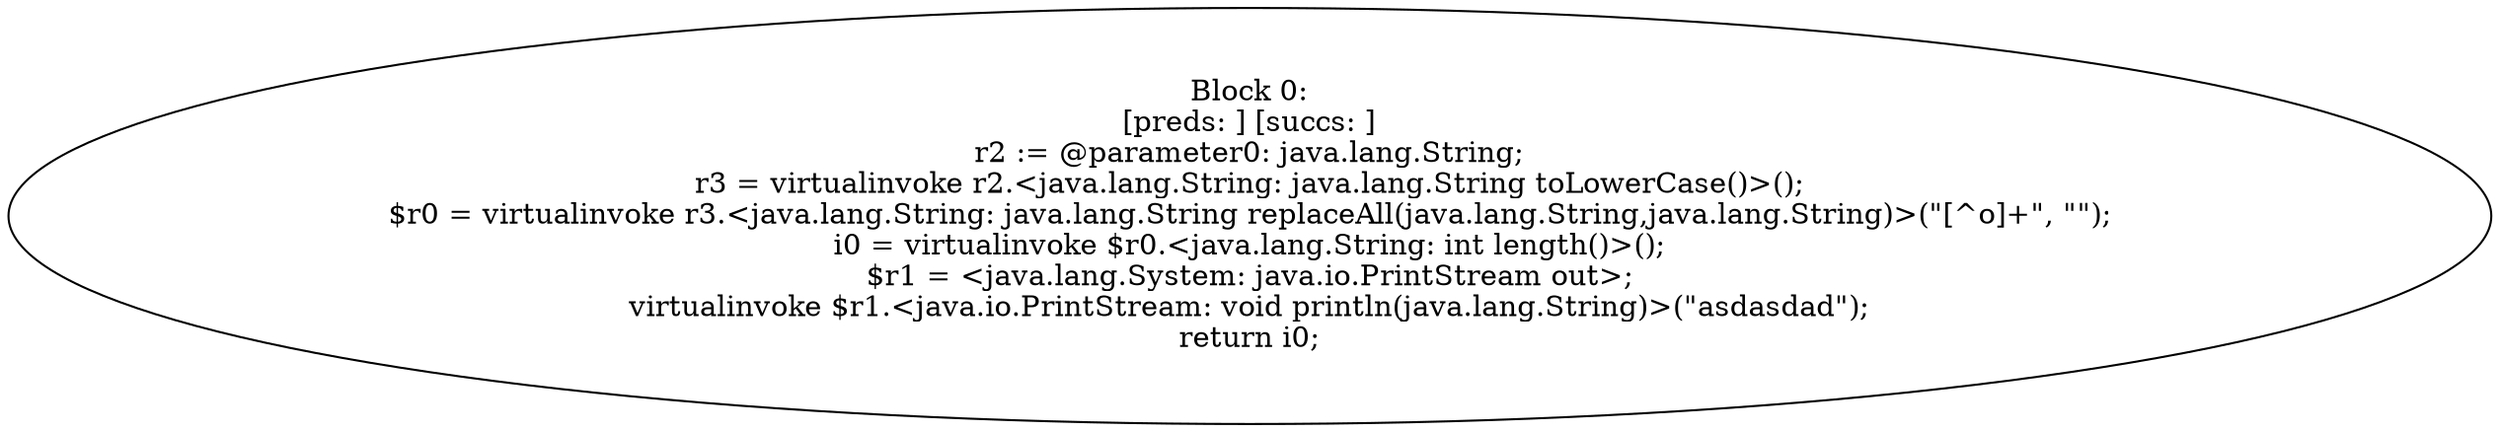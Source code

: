 digraph "unitGraph" {
    "Block 0:
[preds: ] [succs: ]
r2 := @parameter0: java.lang.String;
r3 = virtualinvoke r2.<java.lang.String: java.lang.String toLowerCase()>();
$r0 = virtualinvoke r3.<java.lang.String: java.lang.String replaceAll(java.lang.String,java.lang.String)>(\"[^o]+\", \"\");
i0 = virtualinvoke $r0.<java.lang.String: int length()>();
$r1 = <java.lang.System: java.io.PrintStream out>;
virtualinvoke $r1.<java.io.PrintStream: void println(java.lang.String)>(\"asdasdad\");
return i0;
"
}
